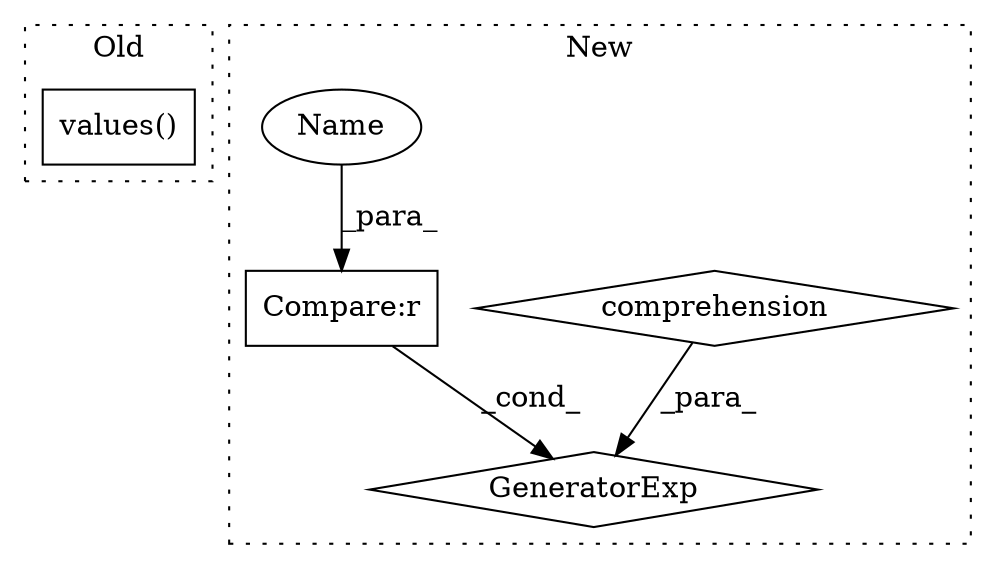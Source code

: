 digraph G {
subgraph cluster0 {
1 [label="values()" a="75" s="10168" l="18" shape="box"];
label = "Old";
style="dotted";
}
subgraph cluster1 {
2 [label="GeneratorExp" a="55" s="9891" l="1" shape="diamond"];
3 [label="comprehension" a="45" s="9898" l="3" shape="diamond"];
4 [label="Compare:r" a="40" s="9891" l="6" shape="box"];
5 [label="Name" a="87" s="9891" l="1" shape="ellipse"];
label = "New";
style="dotted";
}
3 -> 2 [label="_para_"];
4 -> 2 [label="_cond_"];
5 -> 4 [label="_para_"];
}